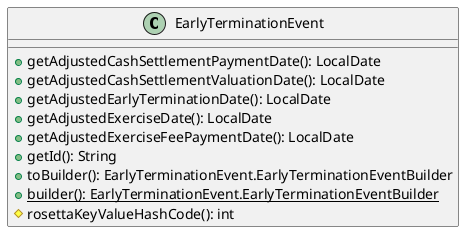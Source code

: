 @startuml

    class EarlyTerminationEvent [[EarlyTerminationEvent.html]] {
        +getAdjustedCashSettlementPaymentDate(): LocalDate
        +getAdjustedCashSettlementValuationDate(): LocalDate
        +getAdjustedEarlyTerminationDate(): LocalDate
        +getAdjustedExerciseDate(): LocalDate
        +getAdjustedExerciseFeePaymentDate(): LocalDate
        +getId(): String
        +toBuilder(): EarlyTerminationEvent.EarlyTerminationEventBuilder
        {static} +builder(): EarlyTerminationEvent.EarlyTerminationEventBuilder
        #rosettaKeyValueHashCode(): int
    }

@enduml
